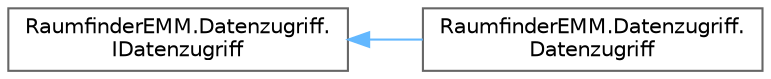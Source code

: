 digraph "Graphical Class Hierarchy"
{
 // LATEX_PDF_SIZE
  bgcolor="transparent";
  edge [fontname=Helvetica,fontsize=10,labelfontname=Helvetica,labelfontsize=10];
  node [fontname=Helvetica,fontsize=10,shape=box,height=0.2,width=0.4];
  rankdir="LR";
  Node0 [label="RaumfinderEMM.Datenzugriff.\lIDatenzugriff",height=0.2,width=0.4,color="grey40", fillcolor="white", style="filled",URL="$interface_raumfinder_e_m_m_1_1_datenzugriff_1_1_i_datenzugriff.html",tooltip=" "];
  Node0 -> Node1 [dir="back",color="steelblue1",style="solid"];
  Node1 [label="RaumfinderEMM.Datenzugriff.\lDatenzugriff",height=0.2,width=0.4,color="grey40", fillcolor="white", style="filled",URL="$class_raumfinder_e_m_m_1_1_datenzugriff_1_1_datenzugriff.html",tooltip="Class for managing database access."];
}
